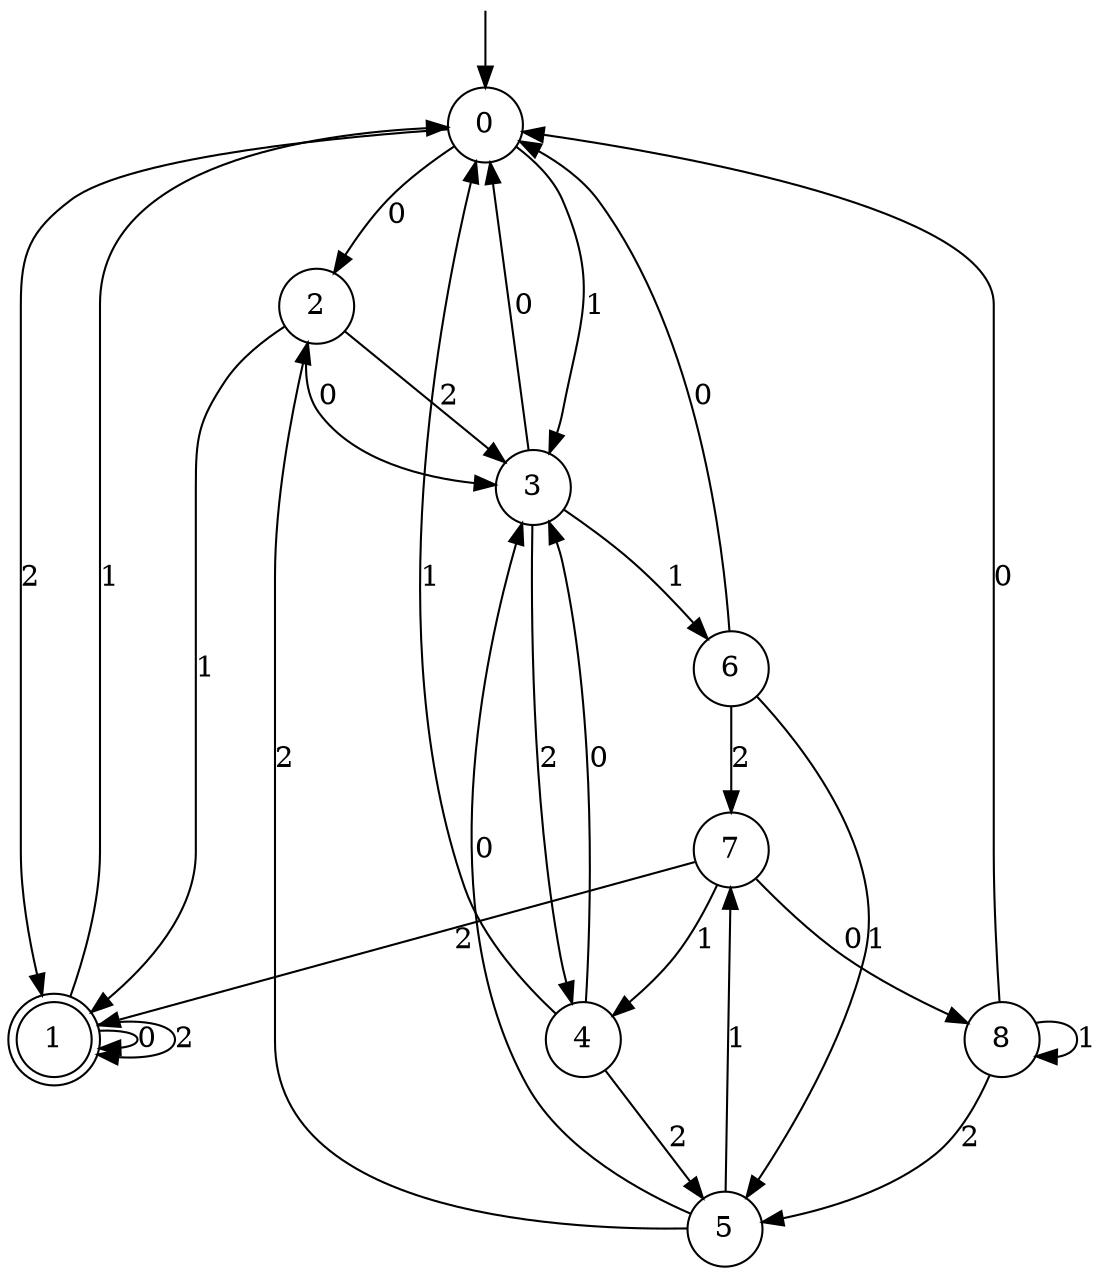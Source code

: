 digraph g {

	s0 [shape="circle" label="0"];
	s1 [shape="doublecircle" label="1"];
	s2 [shape="circle" label="2"];
	s3 [shape="circle" label="3"];
	s4 [shape="circle" label="4"];
	s5 [shape="circle" label="5"];
	s6 [shape="circle" label="6"];
	s7 [shape="circle" label="7"];
	s8 [shape="circle" label="8"];
	s0 -> s2 [label="0"];
	s0 -> s3 [label="1"];
	s0 -> s1 [label="2"];
	s1 -> s1 [label="0"];
	s1 -> s0 [label="1"];
	s1 -> s1 [label="2"];
	s2 -> s3 [label="0"];
	s2 -> s1 [label="1"];
	s2 -> s3 [label="2"];
	s3 -> s0 [label="0"];
	s3 -> s6 [label="1"];
	s3 -> s4 [label="2"];
	s4 -> s3 [label="0"];
	s4 -> s0 [label="1"];
	s4 -> s5 [label="2"];
	s5 -> s3 [label="0"];
	s5 -> s7 [label="1"];
	s5 -> s2 [label="2"];
	s6 -> s0 [label="0"];
	s6 -> s5 [label="1"];
	s6 -> s7 [label="2"];
	s7 -> s8 [label="0"];
	s7 -> s4 [label="1"];
	s7 -> s1 [label="2"];
	s8 -> s0 [label="0"];
	s8 -> s8 [label="1"];
	s8 -> s5 [label="2"];

__start0 [label="" shape="none" width="0" height="0"];
__start0 -> s0;

}
